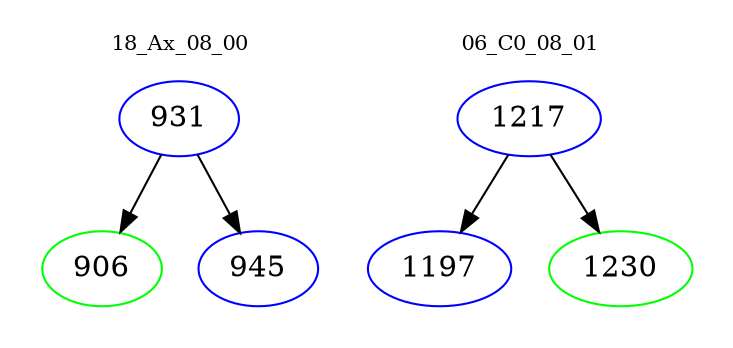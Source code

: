 digraph{
subgraph cluster_0 {
color = white
label = "18_Ax_08_00";
fontsize=10;
T0_931 [label="931", color="blue"]
T0_931 -> T0_906 [color="black"]
T0_906 [label="906", color="green"]
T0_931 -> T0_945 [color="black"]
T0_945 [label="945", color="blue"]
}
subgraph cluster_1 {
color = white
label = "06_C0_08_01";
fontsize=10;
T1_1217 [label="1217", color="blue"]
T1_1217 -> T1_1197 [color="black"]
T1_1197 [label="1197", color="blue"]
T1_1217 -> T1_1230 [color="black"]
T1_1230 [label="1230", color="green"]
}
}
